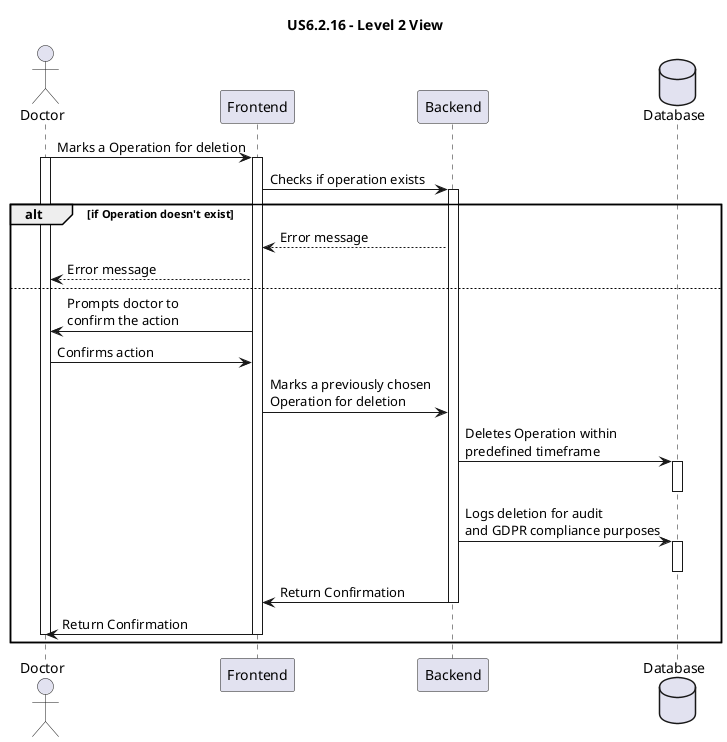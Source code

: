 ' 
' User Story: As a **Doctor**, I want to remove an operation requisition, so that the healthcare activities are provided as necessary.
'
' Acceptance Criteria:
' 
' - Doctors can **search for an operation** and mark it for deletion.
' - Before deletion, the system prompts the doctor to confirm the action.
' - Once deleted, all operation data is permanently removed from the system within a predefined time frame.
' - The system logs the deletion for audit and GDPR compliance purposes.


@startuml

title US6.2.16 - Level 2 View

actor Doctor as U
participant "Frontend" as web
participant "Backend" as api
database "Database" as db

U -> web : Marks a Operation for deletion
activate U
activate web
web -> api : Checks if operation exists
activate api
alt if Operation doesn't exist 
api --> web : Error message
web --> U : Error message
else
web -> U : Prompts doctor to\nconfirm the action
U -> web : Confirms action

web -> api : Marks a previously chosen\nOperation for deletion

api -> db : Deletes Operation within\npredefined timeframe
activate db
deactivate db
api -> db : Logs deletion for audit\nand GDPR compliance purposes
activate db 
deactivate db
api -> web : Return Confirmation
deactivate api
web -> U : Return Confirmation
deactivate web
deactivate U
end



@enduml